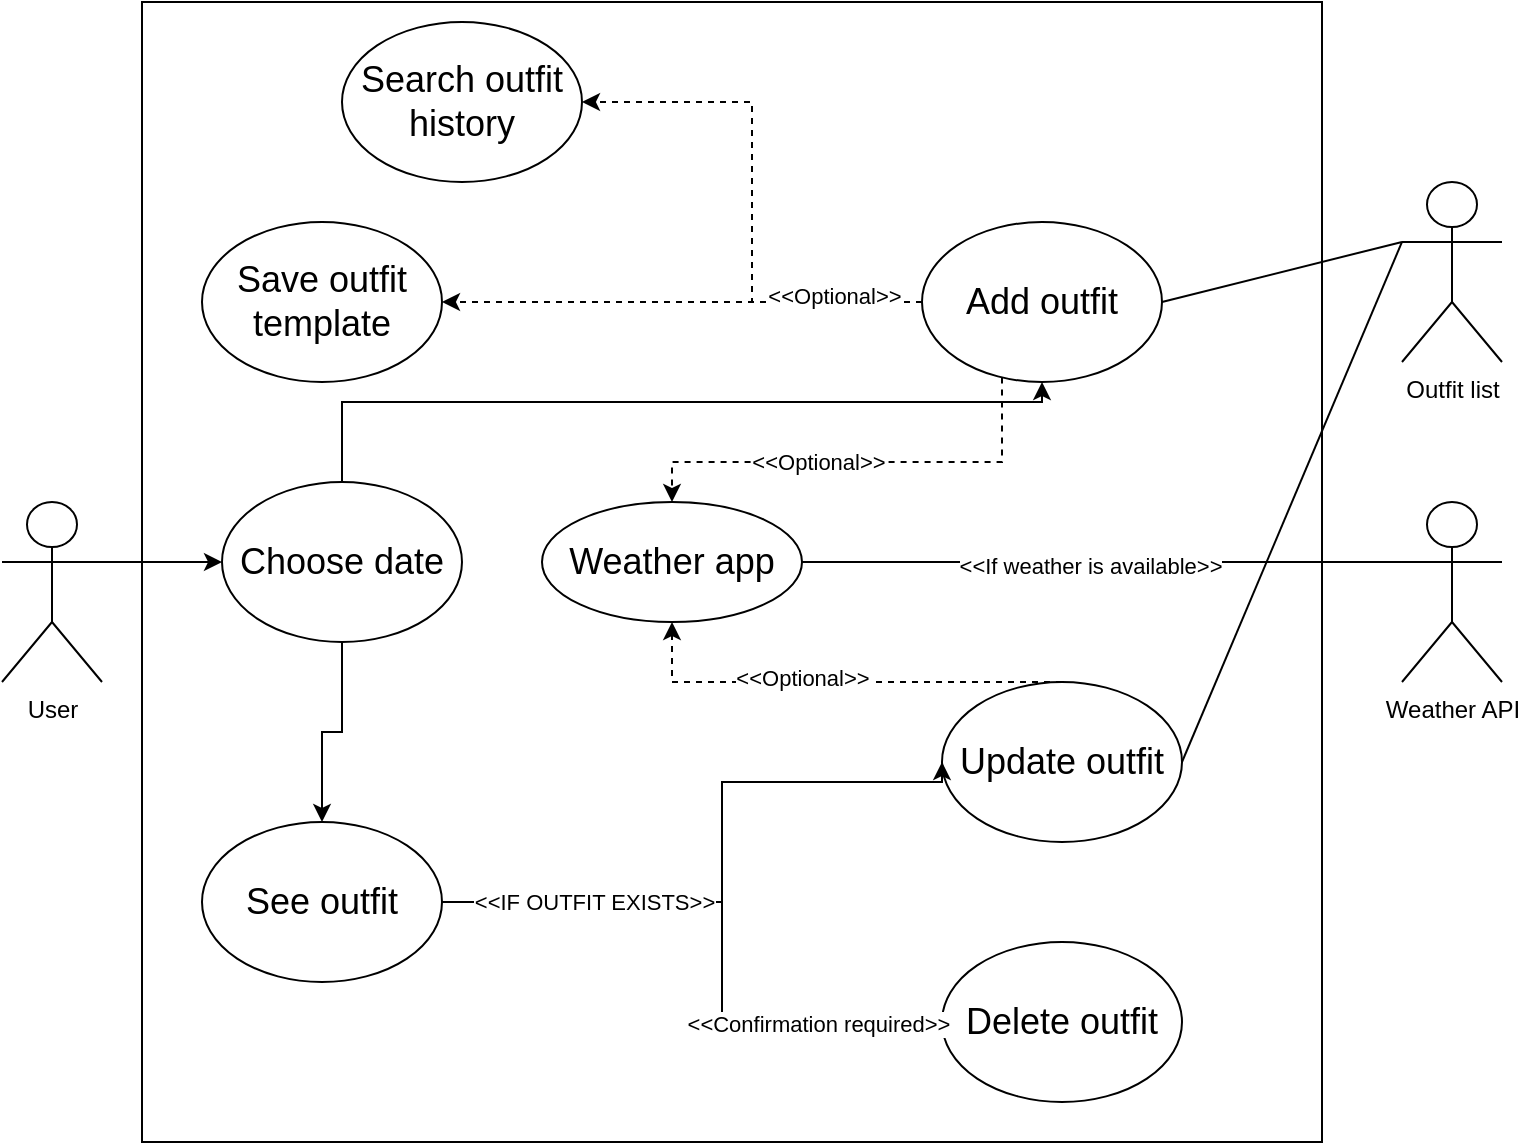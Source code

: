 <mxfile version="24.8.3">
  <diagram name="Page-1" id="KqcELbm5QPPg4-4hKjFx">
    <mxGraphModel dx="1050" dy="1657" grid="1" gridSize="10" guides="1" tooltips="1" connect="1" arrows="1" fold="1" page="1" pageScale="1" pageWidth="850" pageHeight="1100" math="0" shadow="0">
      <root>
        <mxCell id="0" />
        <mxCell id="1" parent="0" />
        <mxCell id="3NXYD12o6hMY3Nq8djct-53" value="" style="rounded=0;whiteSpace=wrap;html=1;fillColor=none;" parent="1" vertex="1">
          <mxGeometry x="130" y="-40" width="590" height="570" as="geometry" />
        </mxCell>
        <mxCell id="3NXYD12o6hMY3Nq8djct-25" style="edgeStyle=orthogonalEdgeStyle;rounded=0;orthogonalLoop=1;jettySize=auto;html=1;entryX=0;entryY=0.5;entryDx=0;entryDy=0;exitX=1;exitY=0.333;exitDx=0;exitDy=0;exitPerimeter=0;" parent="1" source="3NXYD12o6hMY3Nq8djct-1" target="3NXYD12o6hMY3Nq8djct-22" edge="1">
          <mxGeometry relative="1" as="geometry" />
        </mxCell>
        <mxCell id="3NXYD12o6hMY3Nq8djct-1" value="User" style="shape=umlActor;verticalLabelPosition=bottom;verticalAlign=top;html=1;outlineConnect=0;" parent="1" vertex="1">
          <mxGeometry x="60" y="210" width="50" height="90" as="geometry" />
        </mxCell>
        <mxCell id="3NXYD12o6hMY3Nq8djct-11" value="" style="edgeStyle=orthogonalEdgeStyle;rounded=0;orthogonalLoop=1;jettySize=auto;html=1;dashed=1;" parent="1" source="3NXYD12o6hMY3Nq8djct-6" target="3NXYD12o6hMY3Nq8djct-10" edge="1">
          <mxGeometry relative="1" as="geometry">
            <Array as="points">
              <mxPoint x="560" y="190" />
              <mxPoint x="395" y="190" />
            </Array>
          </mxGeometry>
        </mxCell>
        <mxCell id="3NXYD12o6hMY3Nq8djct-19" value="&amp;lt;&amp;lt;Optional&amp;gt;&amp;gt;" style="edgeLabel;html=1;align=center;verticalAlign=middle;resizable=0;points=[];" parent="3NXYD12o6hMY3Nq8djct-11" vertex="1" connectable="0">
          <mxGeometry x="0.186" relative="1" as="geometry">
            <mxPoint as="offset" />
          </mxGeometry>
        </mxCell>
        <mxCell id="3NXYD12o6hMY3Nq8djct-40" style="edgeStyle=orthogonalEdgeStyle;rounded=0;orthogonalLoop=1;jettySize=auto;html=1;entryX=1;entryY=0.5;entryDx=0;entryDy=0;dashed=1;" parent="1" source="3NXYD12o6hMY3Nq8djct-6" target="3NXYD12o6hMY3Nq8djct-39" edge="1">
          <mxGeometry relative="1" as="geometry" />
        </mxCell>
        <mxCell id="3NXYD12o6hMY3Nq8djct-43" style="edgeStyle=orthogonalEdgeStyle;rounded=0;orthogonalLoop=1;jettySize=auto;html=1;entryX=1;entryY=0.5;entryDx=0;entryDy=0;dashed=1;" parent="1" source="3NXYD12o6hMY3Nq8djct-6" target="3NXYD12o6hMY3Nq8djct-42" edge="1">
          <mxGeometry relative="1" as="geometry" />
        </mxCell>
        <mxCell id="3NXYD12o6hMY3Nq8djct-48" value="&amp;lt;&amp;lt;Optional&amp;gt;&amp;gt;" style="edgeLabel;html=1;align=center;verticalAlign=middle;resizable=0;points=[];" parent="3NXYD12o6hMY3Nq8djct-43" vertex="1" connectable="0">
          <mxGeometry x="-0.673" y="-3" relative="1" as="geometry">
            <mxPoint as="offset" />
          </mxGeometry>
        </mxCell>
        <mxCell id="3NXYD12o6hMY3Nq8djct-6" value="&lt;font style=&quot;font-size: 18px;&quot;&gt;Add outfit&lt;/font&gt;" style="ellipse;whiteSpace=wrap;html=1;" parent="1" vertex="1">
          <mxGeometry x="520" y="70" width="120" height="80" as="geometry" />
        </mxCell>
        <mxCell id="3NXYD12o6hMY3Nq8djct-7" value="&lt;font style=&quot;font-size: 18px;&quot;&gt;Delete outfit&lt;/font&gt;" style="ellipse;whiteSpace=wrap;html=1;" parent="1" vertex="1">
          <mxGeometry x="530" y="430" width="120" height="80" as="geometry" />
        </mxCell>
        <mxCell id="3NXYD12o6hMY3Nq8djct-20" style="edgeStyle=orthogonalEdgeStyle;rounded=0;orthogonalLoop=1;jettySize=auto;html=1;entryX=0.5;entryY=1;entryDx=0;entryDy=0;dashed=1;" parent="1" source="3NXYD12o6hMY3Nq8djct-8" target="3NXYD12o6hMY3Nq8djct-10" edge="1">
          <mxGeometry relative="1" as="geometry">
            <Array as="points">
              <mxPoint x="560" y="300" />
              <mxPoint x="395" y="300" />
            </Array>
          </mxGeometry>
        </mxCell>
        <mxCell id="3NXYD12o6hMY3Nq8djct-21" value="&amp;lt;&amp;lt;Optional&amp;gt;&amp;gt;" style="edgeLabel;html=1;align=center;verticalAlign=middle;resizable=0;points=[];" parent="3NXYD12o6hMY3Nq8djct-20" vertex="1" connectable="0">
          <mxGeometry x="0.159" y="-2" relative="1" as="geometry">
            <mxPoint as="offset" />
          </mxGeometry>
        </mxCell>
        <mxCell id="3NXYD12o6hMY3Nq8djct-8" value="&lt;font style=&quot;font-size: 18px;&quot;&gt;Update outfit&lt;/font&gt;" style="ellipse;whiteSpace=wrap;html=1;" parent="1" vertex="1">
          <mxGeometry x="530" y="300" width="120" height="80" as="geometry" />
        </mxCell>
        <mxCell id="3NXYD12o6hMY3Nq8djct-9" value="Outfit list" style="shape=umlActor;verticalLabelPosition=bottom;verticalAlign=top;html=1;outlineConnect=0;" parent="1" vertex="1">
          <mxGeometry x="760" y="50" width="50" height="90" as="geometry" />
        </mxCell>
        <mxCell id="3NXYD12o6hMY3Nq8djct-10" value="&lt;font style=&quot;font-size: 18px;&quot;&gt;Weather app&lt;/font&gt;" style="ellipse;whiteSpace=wrap;html=1;" parent="1" vertex="1">
          <mxGeometry x="330" y="210" width="130" height="60" as="geometry" />
        </mxCell>
        <mxCell id="3NXYD12o6hMY3Nq8djct-17" style="edgeStyle=orthogonalEdgeStyle;rounded=0;orthogonalLoop=1;jettySize=auto;html=1;entryX=0;entryY=0.5;entryDx=0;entryDy=0;" parent="1" source="3NXYD12o6hMY3Nq8djct-15" target="3NXYD12o6hMY3Nq8djct-7" edge="1">
          <mxGeometry relative="1" as="geometry">
            <Array as="points">
              <mxPoint x="420" y="410" />
              <mxPoint x="420" y="470" />
            </Array>
          </mxGeometry>
        </mxCell>
        <mxCell id="3NXYD12o6hMY3Nq8djct-49" value="&amp;lt;&amp;lt;Confirmation required&amp;gt;&amp;gt;" style="edgeLabel;html=1;align=center;verticalAlign=middle;resizable=0;points=[];" parent="3NXYD12o6hMY3Nq8djct-17" vertex="1" connectable="0">
          <mxGeometry x="0.599" y="-1" relative="1" as="geometry">
            <mxPoint as="offset" />
          </mxGeometry>
        </mxCell>
        <mxCell id="3NXYD12o6hMY3Nq8djct-18" style="edgeStyle=orthogonalEdgeStyle;rounded=0;orthogonalLoop=1;jettySize=auto;html=1;entryX=0;entryY=0.5;entryDx=0;entryDy=0;" parent="1" source="3NXYD12o6hMY3Nq8djct-15" target="3NXYD12o6hMY3Nq8djct-8" edge="1">
          <mxGeometry relative="1" as="geometry">
            <Array as="points">
              <mxPoint x="420" y="410" />
              <mxPoint x="420" y="350" />
            </Array>
          </mxGeometry>
        </mxCell>
        <mxCell id="3NXYD12o6hMY3Nq8djct-46" value="&amp;lt;&amp;lt;IF OUTFIT EXISTS&amp;gt;&amp;gt;" style="edgeLabel;html=1;align=center;verticalAlign=middle;resizable=0;points=[];" parent="3NXYD12o6hMY3Nq8djct-18" vertex="1" connectable="0">
          <mxGeometry x="-0.527" relative="1" as="geometry">
            <mxPoint as="offset" />
          </mxGeometry>
        </mxCell>
        <mxCell id="3NXYD12o6hMY3Nq8djct-15" value="&lt;font style=&quot;font-size: 18px;&quot;&gt;See outfit&lt;/font&gt;" style="ellipse;whiteSpace=wrap;html=1;" parent="1" vertex="1">
          <mxGeometry x="160" y="370" width="120" height="80" as="geometry" />
        </mxCell>
        <mxCell id="3NXYD12o6hMY3Nq8djct-24" style="edgeStyle=orthogonalEdgeStyle;rounded=0;orthogonalLoop=1;jettySize=auto;html=1;entryX=0.5;entryY=0;entryDx=0;entryDy=0;" parent="1" source="3NXYD12o6hMY3Nq8djct-22" target="3NXYD12o6hMY3Nq8djct-15" edge="1">
          <mxGeometry relative="1" as="geometry" />
        </mxCell>
        <mxCell id="3NXYD12o6hMY3Nq8djct-50" style="edgeStyle=orthogonalEdgeStyle;rounded=0;orthogonalLoop=1;jettySize=auto;html=1;entryX=0.5;entryY=1;entryDx=0;entryDy=0;" parent="1" source="3NXYD12o6hMY3Nq8djct-22" target="3NXYD12o6hMY3Nq8djct-6" edge="1">
          <mxGeometry relative="1" as="geometry">
            <Array as="points">
              <mxPoint x="230" y="160" />
              <mxPoint x="580" y="160" />
            </Array>
          </mxGeometry>
        </mxCell>
        <mxCell id="3NXYD12o6hMY3Nq8djct-22" value="&lt;font style=&quot;font-size: 18px;&quot;&gt;Choose date&lt;/font&gt;" style="ellipse;whiteSpace=wrap;html=1;" parent="1" vertex="1">
          <mxGeometry x="170" y="200" width="120" height="80" as="geometry" />
        </mxCell>
        <mxCell id="3NXYD12o6hMY3Nq8djct-33" value="" style="endArrow=none;html=1;rounded=0;exitX=1;exitY=0.5;exitDx=0;exitDy=0;entryX=0;entryY=0.333;entryDx=0;entryDy=0;entryPerimeter=0;" parent="1" source="3NXYD12o6hMY3Nq8djct-6" target="3NXYD12o6hMY3Nq8djct-9" edge="1">
          <mxGeometry width="50" height="50" relative="1" as="geometry">
            <mxPoint x="400" y="310" as="sourcePoint" />
            <mxPoint x="450" y="260" as="targetPoint" />
          </mxGeometry>
        </mxCell>
        <mxCell id="3NXYD12o6hMY3Nq8djct-34" value="" style="endArrow=none;html=1;rounded=0;exitX=1;exitY=0.5;exitDx=0;exitDy=0;entryX=0;entryY=0.333;entryDx=0;entryDy=0;entryPerimeter=0;" parent="1" source="3NXYD12o6hMY3Nq8djct-8" target="3NXYD12o6hMY3Nq8djct-9" edge="1">
          <mxGeometry width="50" height="50" relative="1" as="geometry">
            <mxPoint x="400" y="310" as="sourcePoint" />
            <mxPoint x="450" y="260" as="targetPoint" />
          </mxGeometry>
        </mxCell>
        <mxCell id="3NXYD12o6hMY3Nq8djct-36" value="Weather API" style="shape=umlActor;verticalLabelPosition=bottom;verticalAlign=top;html=1;outlineConnect=0;" parent="1" vertex="1">
          <mxGeometry x="760" y="210" width="50" height="90" as="geometry" />
        </mxCell>
        <mxCell id="3NXYD12o6hMY3Nq8djct-37" value="" style="endArrow=none;html=1;rounded=0;exitX=1;exitY=0.5;exitDx=0;exitDy=0;entryX=0;entryY=0.333;entryDx=0;entryDy=0;entryPerimeter=0;" parent="1" source="3NXYD12o6hMY3Nq8djct-10" target="3NXYD12o6hMY3Nq8djct-36" edge="1">
          <mxGeometry width="50" height="50" relative="1" as="geometry">
            <mxPoint x="400" y="330" as="sourcePoint" />
            <mxPoint x="450" y="280" as="targetPoint" />
          </mxGeometry>
        </mxCell>
        <mxCell id="3NXYD12o6hMY3Nq8djct-47" value="&amp;lt;&amp;lt;If weather is available&amp;gt;&amp;gt;" style="edgeLabel;html=1;align=center;verticalAlign=middle;resizable=0;points=[];" parent="3NXYD12o6hMY3Nq8djct-37" vertex="1" connectable="0">
          <mxGeometry x="-0.041" y="-2" relative="1" as="geometry">
            <mxPoint as="offset" />
          </mxGeometry>
        </mxCell>
        <mxCell id="3NXYD12o6hMY3Nq8djct-39" value="&lt;font style=&quot;font-size: 18px;&quot;&gt;Save outfit template&lt;/font&gt;" style="ellipse;whiteSpace=wrap;html=1;" parent="1" vertex="1">
          <mxGeometry x="160" y="70" width="120" height="80" as="geometry" />
        </mxCell>
        <mxCell id="3NXYD12o6hMY3Nq8djct-42" value="&lt;font style=&quot;font-size: 18px;&quot;&gt;Search outfit history&lt;/font&gt;" style="ellipse;whiteSpace=wrap;html=1;" parent="1" vertex="1">
          <mxGeometry x="230" y="-30" width="120" height="80" as="geometry" />
        </mxCell>
      </root>
    </mxGraphModel>
  </diagram>
</mxfile>
